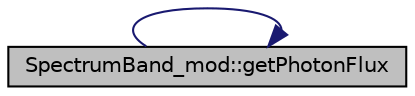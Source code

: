 digraph "SpectrumBand_mod::getPhotonFlux"
{
 // LATEX_PDF_SIZE
  edge [fontname="Helvetica",fontsize="10",labelfontname="Helvetica",labelfontsize="10"];
  node [fontname="Helvetica",fontsize="10",shape=record];
  rankdir="LR";
  Node1 [label="SpectrumBand_mod::getPhotonFlux",height=0.2,width=0.4,color="black", fillcolor="grey75", style="filled", fontcolor="black",tooltip="Compute the differential photon flux according to the Band differential spectrum at the given input e..."];
  Node1 -> Node1 [color="midnightblue",fontsize="10",style="solid",fontname="Helvetica"];
}
